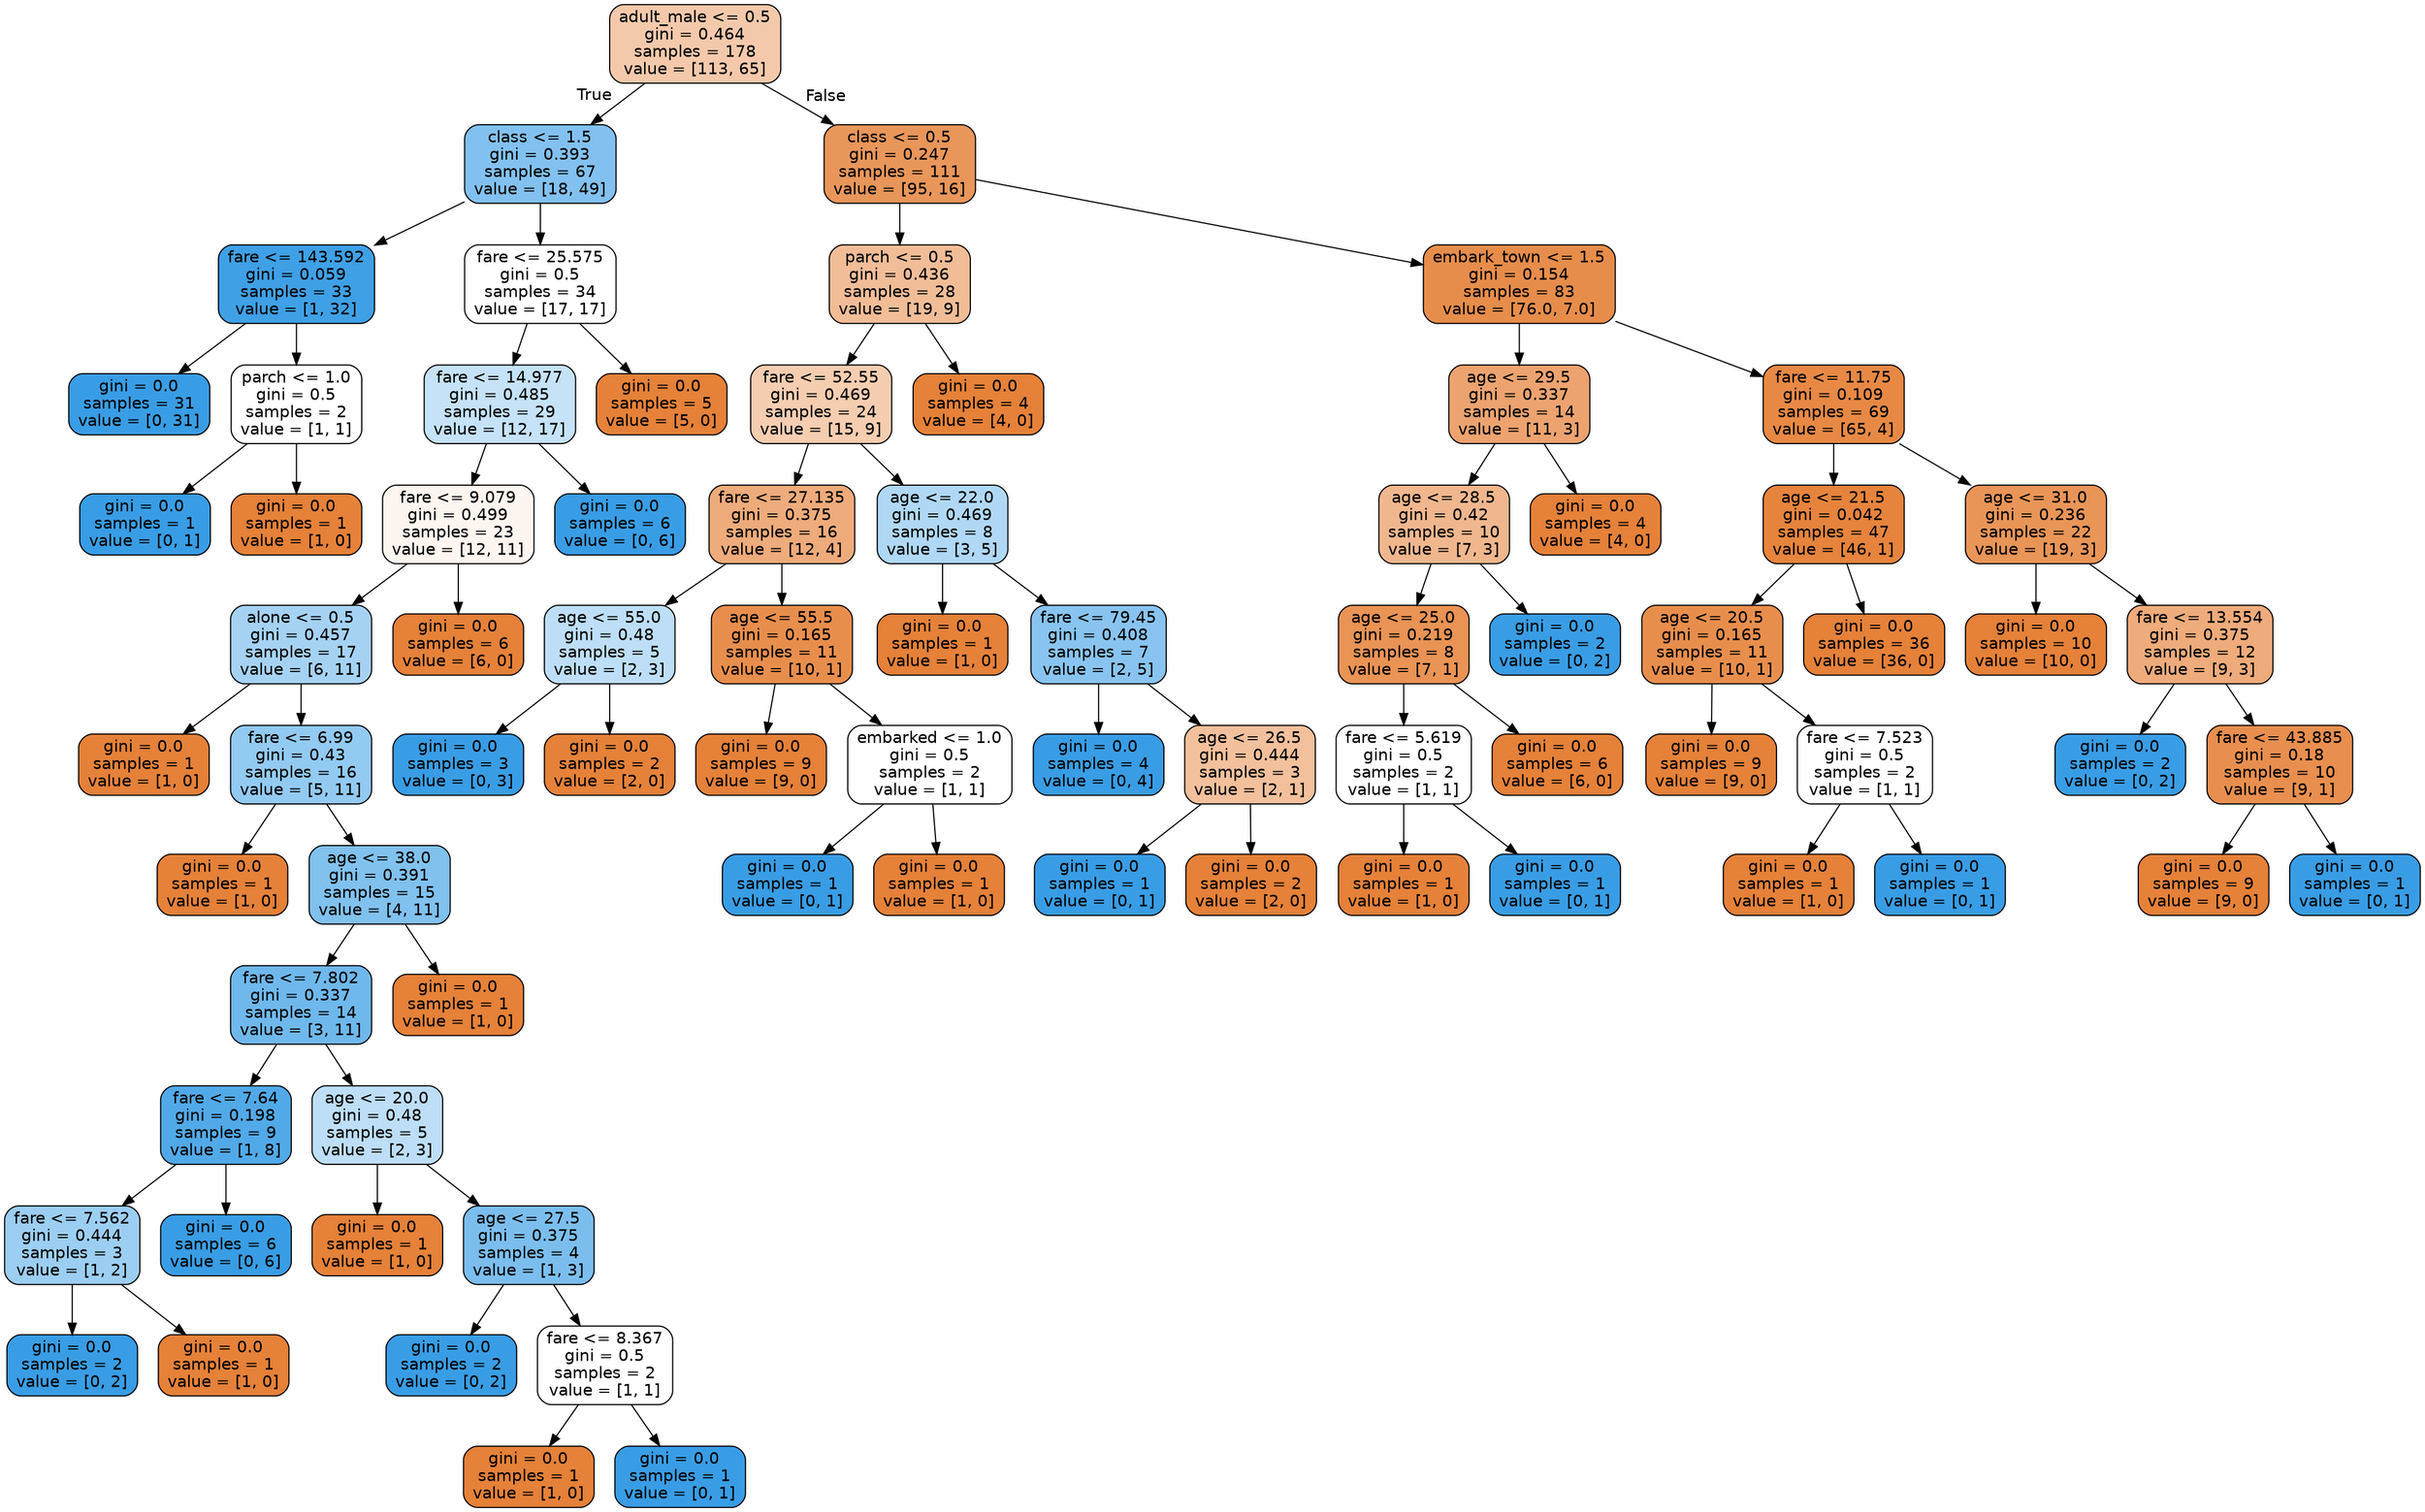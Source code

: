 digraph Tree {
node [shape=box, style="filled, rounded", color="black", fontname="helvetica"] ;
edge [fontname="helvetica"] ;
0 [label="adult_male <= 0.5\ngini = 0.464\nsamples = 178\nvalue = [113, 65]", fillcolor="#f4c9ab"] ;
1 [label="class <= 1.5\ngini = 0.393\nsamples = 67\nvalue = [18, 49]", fillcolor="#82c1ef"] ;
0 -> 1 [labeldistance=2.5, labelangle=45, headlabel="True"] ;
2 [label="fare <= 143.592\ngini = 0.059\nsamples = 33\nvalue = [1, 32]", fillcolor="#3fa0e6"] ;
1 -> 2 ;
3 [label="gini = 0.0\nsamples = 31\nvalue = [0, 31]", fillcolor="#399de5"] ;
2 -> 3 ;
4 [label="parch <= 1.0\ngini = 0.5\nsamples = 2\nvalue = [1, 1]", fillcolor="#ffffff"] ;
2 -> 4 ;
5 [label="gini = 0.0\nsamples = 1\nvalue = [0, 1]", fillcolor="#399de5"] ;
4 -> 5 ;
6 [label="gini = 0.0\nsamples = 1\nvalue = [1, 0]", fillcolor="#e58139"] ;
4 -> 6 ;
7 [label="fare <= 25.575\ngini = 0.5\nsamples = 34\nvalue = [17, 17]", fillcolor="#ffffff"] ;
1 -> 7 ;
8 [label="fare <= 14.977\ngini = 0.485\nsamples = 29\nvalue = [12, 17]", fillcolor="#c5e2f7"] ;
7 -> 8 ;
9 [label="fare <= 9.079\ngini = 0.499\nsamples = 23\nvalue = [12, 11]", fillcolor="#fdf5ef"] ;
8 -> 9 ;
10 [label="alone <= 0.5\ngini = 0.457\nsamples = 17\nvalue = [6, 11]", fillcolor="#a5d2f3"] ;
9 -> 10 ;
11 [label="gini = 0.0\nsamples = 1\nvalue = [1, 0]", fillcolor="#e58139"] ;
10 -> 11 ;
12 [label="fare <= 6.99\ngini = 0.43\nsamples = 16\nvalue = [5, 11]", fillcolor="#93caf1"] ;
10 -> 12 ;
13 [label="gini = 0.0\nsamples = 1\nvalue = [1, 0]", fillcolor="#e58139"] ;
12 -> 13 ;
14 [label="age <= 38.0\ngini = 0.391\nsamples = 15\nvalue = [4, 11]", fillcolor="#81c1ee"] ;
12 -> 14 ;
15 [label="fare <= 7.802\ngini = 0.337\nsamples = 14\nvalue = [3, 11]", fillcolor="#6fb8ec"] ;
14 -> 15 ;
16 [label="fare <= 7.64\ngini = 0.198\nsamples = 9\nvalue = [1, 8]", fillcolor="#52a9e8"] ;
15 -> 16 ;
17 [label="fare <= 7.562\ngini = 0.444\nsamples = 3\nvalue = [1, 2]", fillcolor="#9ccef2"] ;
16 -> 17 ;
18 [label="gini = 0.0\nsamples = 2\nvalue = [0, 2]", fillcolor="#399de5"] ;
17 -> 18 ;
19 [label="gini = 0.0\nsamples = 1\nvalue = [1, 0]", fillcolor="#e58139"] ;
17 -> 19 ;
20 [label="gini = 0.0\nsamples = 6\nvalue = [0, 6]", fillcolor="#399de5"] ;
16 -> 20 ;
21 [label="age <= 20.0\ngini = 0.48\nsamples = 5\nvalue = [2, 3]", fillcolor="#bddef6"] ;
15 -> 21 ;
22 [label="gini = 0.0\nsamples = 1\nvalue = [1, 0]", fillcolor="#e58139"] ;
21 -> 22 ;
23 [label="age <= 27.5\ngini = 0.375\nsamples = 4\nvalue = [1, 3]", fillcolor="#7bbeee"] ;
21 -> 23 ;
24 [label="gini = 0.0\nsamples = 2\nvalue = [0, 2]", fillcolor="#399de5"] ;
23 -> 24 ;
25 [label="fare <= 8.367\ngini = 0.5\nsamples = 2\nvalue = [1, 1]", fillcolor="#ffffff"] ;
23 -> 25 ;
26 [label="gini = 0.0\nsamples = 1\nvalue = [1, 0]", fillcolor="#e58139"] ;
25 -> 26 ;
27 [label="gini = 0.0\nsamples = 1\nvalue = [0, 1]", fillcolor="#399de5"] ;
25 -> 27 ;
28 [label="gini = 0.0\nsamples = 1\nvalue = [1, 0]", fillcolor="#e58139"] ;
14 -> 28 ;
29 [label="gini = 0.0\nsamples = 6\nvalue = [6, 0]", fillcolor="#e58139"] ;
9 -> 29 ;
30 [label="gini = 0.0\nsamples = 6\nvalue = [0, 6]", fillcolor="#399de5"] ;
8 -> 30 ;
31 [label="gini = 0.0\nsamples = 5\nvalue = [5, 0]", fillcolor="#e58139"] ;
7 -> 31 ;
32 [label="class <= 0.5\ngini = 0.247\nsamples = 111\nvalue = [95, 16]", fillcolor="#e9965a"] ;
0 -> 32 [labeldistance=2.5, labelangle=-45, headlabel="False"] ;
33 [label="parch <= 0.5\ngini = 0.436\nsamples = 28\nvalue = [19, 9]", fillcolor="#f1bd97"] ;
32 -> 33 ;
34 [label="fare <= 52.55\ngini = 0.469\nsamples = 24\nvalue = [15, 9]", fillcolor="#f5cdb0"] ;
33 -> 34 ;
35 [label="fare <= 27.135\ngini = 0.375\nsamples = 16\nvalue = [12, 4]", fillcolor="#eeab7b"] ;
34 -> 35 ;
36 [label="age <= 55.0\ngini = 0.48\nsamples = 5\nvalue = [2, 3]", fillcolor="#bddef6"] ;
35 -> 36 ;
37 [label="gini = 0.0\nsamples = 3\nvalue = [0, 3]", fillcolor="#399de5"] ;
36 -> 37 ;
38 [label="gini = 0.0\nsamples = 2\nvalue = [2, 0]", fillcolor="#e58139"] ;
36 -> 38 ;
39 [label="age <= 55.5\ngini = 0.165\nsamples = 11\nvalue = [10, 1]", fillcolor="#e88e4d"] ;
35 -> 39 ;
40 [label="gini = 0.0\nsamples = 9\nvalue = [9, 0]", fillcolor="#e58139"] ;
39 -> 40 ;
41 [label="embarked <= 1.0\ngini = 0.5\nsamples = 2\nvalue = [1, 1]", fillcolor="#ffffff"] ;
39 -> 41 ;
42 [label="gini = 0.0\nsamples = 1\nvalue = [0, 1]", fillcolor="#399de5"] ;
41 -> 42 ;
43 [label="gini = 0.0\nsamples = 1\nvalue = [1, 0]", fillcolor="#e58139"] ;
41 -> 43 ;
44 [label="age <= 22.0\ngini = 0.469\nsamples = 8\nvalue = [3, 5]", fillcolor="#b0d8f5"] ;
34 -> 44 ;
45 [label="gini = 0.0\nsamples = 1\nvalue = [1, 0]", fillcolor="#e58139"] ;
44 -> 45 ;
46 [label="fare <= 79.45\ngini = 0.408\nsamples = 7\nvalue = [2, 5]", fillcolor="#88c4ef"] ;
44 -> 46 ;
47 [label="gini = 0.0\nsamples = 4\nvalue = [0, 4]", fillcolor="#399de5"] ;
46 -> 47 ;
48 [label="age <= 26.5\ngini = 0.444\nsamples = 3\nvalue = [2, 1]", fillcolor="#f2c09c"] ;
46 -> 48 ;
49 [label="gini = 0.0\nsamples = 1\nvalue = [0, 1]", fillcolor="#399de5"] ;
48 -> 49 ;
50 [label="gini = 0.0\nsamples = 2\nvalue = [2, 0]", fillcolor="#e58139"] ;
48 -> 50 ;
51 [label="gini = 0.0\nsamples = 4\nvalue = [4, 0]", fillcolor="#e58139"] ;
33 -> 51 ;
52 [label="embark_town <= 1.5\ngini = 0.154\nsamples = 83\nvalue = [76.0, 7.0]", fillcolor="#e78d4b"] ;
32 -> 52 ;
53 [label="age <= 29.5\ngini = 0.337\nsamples = 14\nvalue = [11, 3]", fillcolor="#eca36f"] ;
52 -> 53 ;
54 [label="age <= 28.5\ngini = 0.42\nsamples = 10\nvalue = [7, 3]", fillcolor="#f0b78e"] ;
53 -> 54 ;
55 [label="age <= 25.0\ngini = 0.219\nsamples = 8\nvalue = [7, 1]", fillcolor="#e99355"] ;
54 -> 55 ;
56 [label="fare <= 5.619\ngini = 0.5\nsamples = 2\nvalue = [1, 1]", fillcolor="#ffffff"] ;
55 -> 56 ;
57 [label="gini = 0.0\nsamples = 1\nvalue = [1, 0]", fillcolor="#e58139"] ;
56 -> 57 ;
58 [label="gini = 0.0\nsamples = 1\nvalue = [0, 1]", fillcolor="#399de5"] ;
56 -> 58 ;
59 [label="gini = 0.0\nsamples = 6\nvalue = [6, 0]", fillcolor="#e58139"] ;
55 -> 59 ;
60 [label="gini = 0.0\nsamples = 2\nvalue = [0, 2]", fillcolor="#399de5"] ;
54 -> 60 ;
61 [label="gini = 0.0\nsamples = 4\nvalue = [4, 0]", fillcolor="#e58139"] ;
53 -> 61 ;
62 [label="fare <= 11.75\ngini = 0.109\nsamples = 69\nvalue = [65, 4]", fillcolor="#e78945"] ;
52 -> 62 ;
63 [label="age <= 21.5\ngini = 0.042\nsamples = 47\nvalue = [46, 1]", fillcolor="#e6843d"] ;
62 -> 63 ;
64 [label="age <= 20.5\ngini = 0.165\nsamples = 11\nvalue = [10, 1]", fillcolor="#e88e4d"] ;
63 -> 64 ;
65 [label="gini = 0.0\nsamples = 9\nvalue = [9, 0]", fillcolor="#e58139"] ;
64 -> 65 ;
66 [label="fare <= 7.523\ngini = 0.5\nsamples = 2\nvalue = [1, 1]", fillcolor="#ffffff"] ;
64 -> 66 ;
67 [label="gini = 0.0\nsamples = 1\nvalue = [1, 0]", fillcolor="#e58139"] ;
66 -> 67 ;
68 [label="gini = 0.0\nsamples = 1\nvalue = [0, 1]", fillcolor="#399de5"] ;
66 -> 68 ;
69 [label="gini = 0.0\nsamples = 36\nvalue = [36, 0]", fillcolor="#e58139"] ;
63 -> 69 ;
70 [label="age <= 31.0\ngini = 0.236\nsamples = 22\nvalue = [19, 3]", fillcolor="#e99558"] ;
62 -> 70 ;
71 [label="gini = 0.0\nsamples = 10\nvalue = [10, 0]", fillcolor="#e58139"] ;
70 -> 71 ;
72 [label="fare <= 13.554\ngini = 0.375\nsamples = 12\nvalue = [9, 3]", fillcolor="#eeab7b"] ;
70 -> 72 ;
73 [label="gini = 0.0\nsamples = 2\nvalue = [0, 2]", fillcolor="#399de5"] ;
72 -> 73 ;
74 [label="fare <= 43.885\ngini = 0.18\nsamples = 10\nvalue = [9, 1]", fillcolor="#e88f4f"] ;
72 -> 74 ;
75 [label="gini = 0.0\nsamples = 9\nvalue = [9, 0]", fillcolor="#e58139"] ;
74 -> 75 ;
76 [label="gini = 0.0\nsamples = 1\nvalue = [0, 1]", fillcolor="#399de5"] ;
74 -> 76 ;
}